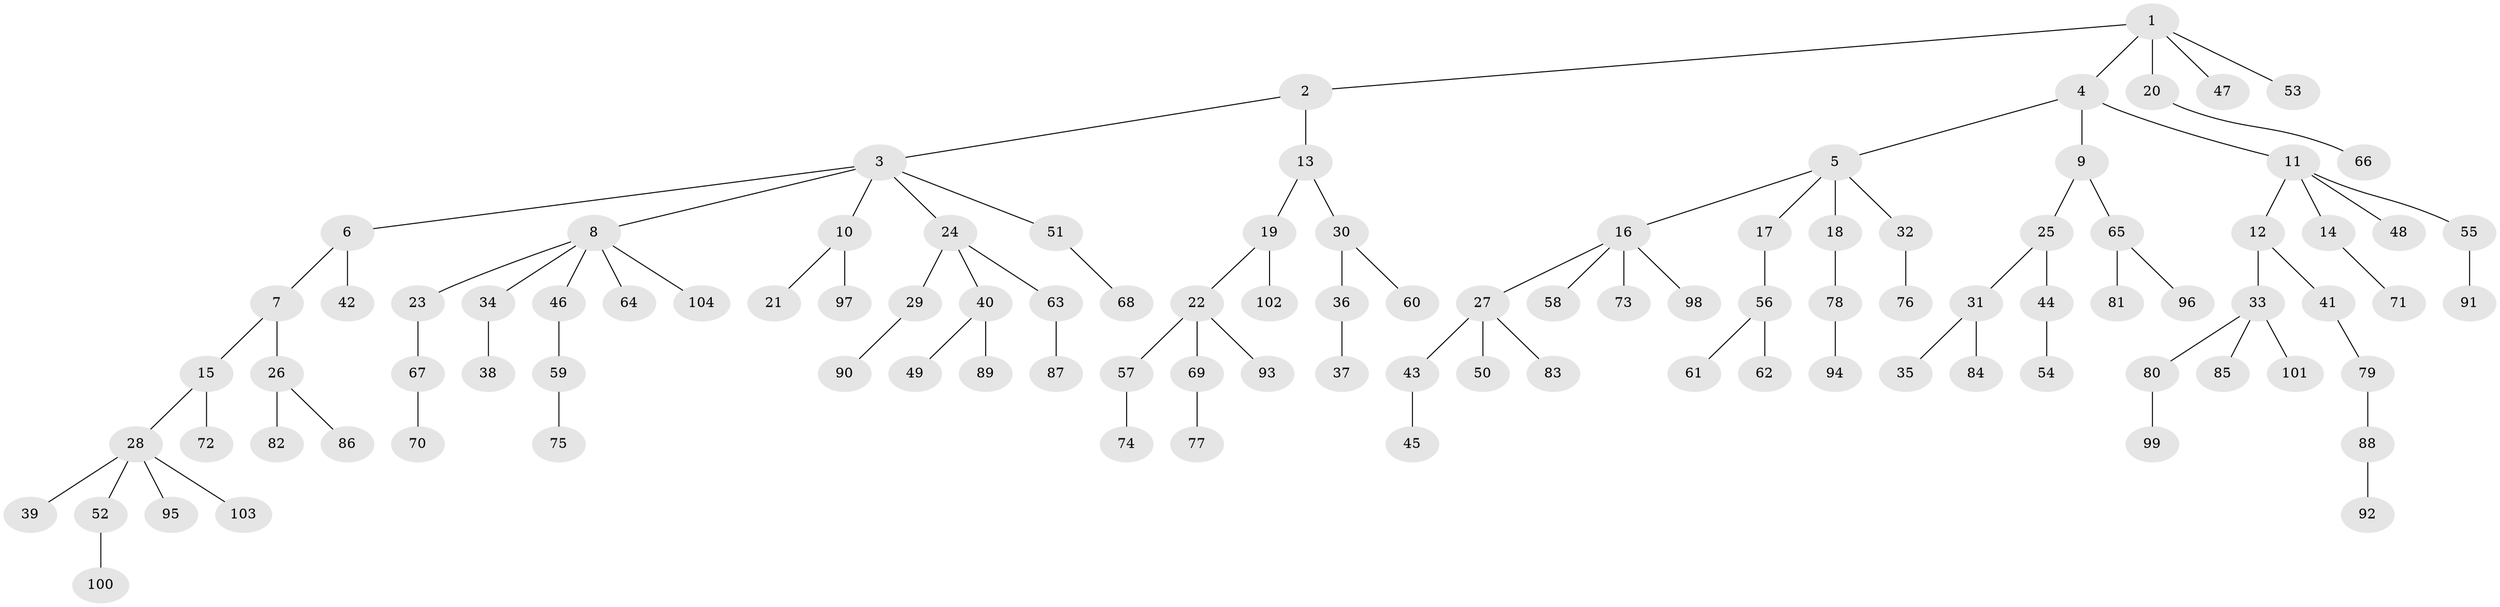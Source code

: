 // coarse degree distribution, {4: 0.11290322580645161, 5: 0.03225806451612903, 2: 0.22580645161290322, 8: 0.016129032258064516, 3: 0.08064516129032258, 1: 0.532258064516129}
// Generated by graph-tools (version 1.1) at 2025/37/03/04/25 23:37:30]
// undirected, 104 vertices, 103 edges
graph export_dot {
  node [color=gray90,style=filled];
  1;
  2;
  3;
  4;
  5;
  6;
  7;
  8;
  9;
  10;
  11;
  12;
  13;
  14;
  15;
  16;
  17;
  18;
  19;
  20;
  21;
  22;
  23;
  24;
  25;
  26;
  27;
  28;
  29;
  30;
  31;
  32;
  33;
  34;
  35;
  36;
  37;
  38;
  39;
  40;
  41;
  42;
  43;
  44;
  45;
  46;
  47;
  48;
  49;
  50;
  51;
  52;
  53;
  54;
  55;
  56;
  57;
  58;
  59;
  60;
  61;
  62;
  63;
  64;
  65;
  66;
  67;
  68;
  69;
  70;
  71;
  72;
  73;
  74;
  75;
  76;
  77;
  78;
  79;
  80;
  81;
  82;
  83;
  84;
  85;
  86;
  87;
  88;
  89;
  90;
  91;
  92;
  93;
  94;
  95;
  96;
  97;
  98;
  99;
  100;
  101;
  102;
  103;
  104;
  1 -- 2;
  1 -- 4;
  1 -- 20;
  1 -- 47;
  1 -- 53;
  2 -- 3;
  2 -- 13;
  3 -- 6;
  3 -- 8;
  3 -- 10;
  3 -- 24;
  3 -- 51;
  4 -- 5;
  4 -- 9;
  4 -- 11;
  5 -- 16;
  5 -- 17;
  5 -- 18;
  5 -- 32;
  6 -- 7;
  6 -- 42;
  7 -- 15;
  7 -- 26;
  8 -- 23;
  8 -- 34;
  8 -- 46;
  8 -- 64;
  8 -- 104;
  9 -- 25;
  9 -- 65;
  10 -- 21;
  10 -- 97;
  11 -- 12;
  11 -- 14;
  11 -- 48;
  11 -- 55;
  12 -- 33;
  12 -- 41;
  13 -- 19;
  13 -- 30;
  14 -- 71;
  15 -- 28;
  15 -- 72;
  16 -- 27;
  16 -- 58;
  16 -- 73;
  16 -- 98;
  17 -- 56;
  18 -- 78;
  19 -- 22;
  19 -- 102;
  20 -- 66;
  22 -- 57;
  22 -- 69;
  22 -- 93;
  23 -- 67;
  24 -- 29;
  24 -- 40;
  24 -- 63;
  25 -- 31;
  25 -- 44;
  26 -- 82;
  26 -- 86;
  27 -- 43;
  27 -- 50;
  27 -- 83;
  28 -- 39;
  28 -- 52;
  28 -- 95;
  28 -- 103;
  29 -- 90;
  30 -- 36;
  30 -- 60;
  31 -- 35;
  31 -- 84;
  32 -- 76;
  33 -- 80;
  33 -- 85;
  33 -- 101;
  34 -- 38;
  36 -- 37;
  40 -- 49;
  40 -- 89;
  41 -- 79;
  43 -- 45;
  44 -- 54;
  46 -- 59;
  51 -- 68;
  52 -- 100;
  55 -- 91;
  56 -- 61;
  56 -- 62;
  57 -- 74;
  59 -- 75;
  63 -- 87;
  65 -- 81;
  65 -- 96;
  67 -- 70;
  69 -- 77;
  78 -- 94;
  79 -- 88;
  80 -- 99;
  88 -- 92;
}
